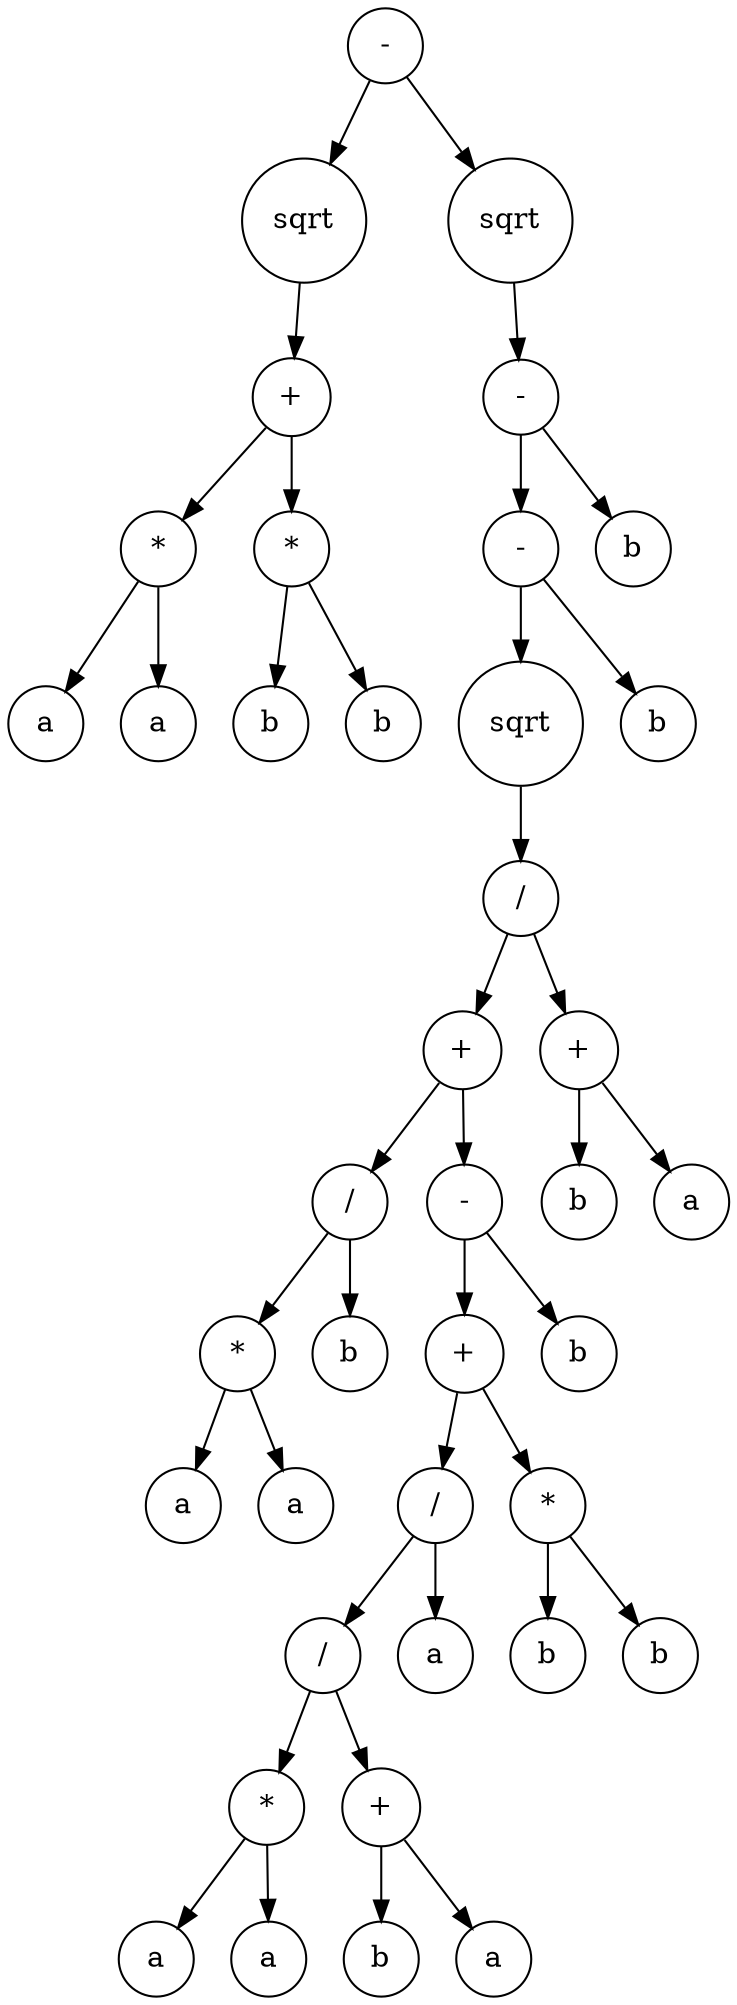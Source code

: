 digraph g {
graph [ordering=out];
node [shape=circle];
n[label = "-"];
n0[label = "sqrt"];
n00[label = "+"];
n000[label = "*"];
n0000[label = "a"];
n000 -> n0000;
n0001[label = "a"];
n000 -> n0001;
n00 -> n000;
n001[label = "*"];
n0010[label = "b"];
n001 -> n0010;
n0011[label = "b"];
n001 -> n0011;
n00 -> n001;
n0 -> n00;
n -> n0;
n1[label = "sqrt"];
n10[label = "-"];
n100[label = "-"];
n1000[label = "sqrt"];
n10000[label = "/"];
n100000[label = "+"];
n1000000[label = "/"];
n10000000[label = "*"];
n100000000[label = "a"];
n10000000 -> n100000000;
n100000001[label = "a"];
n10000000 -> n100000001;
n1000000 -> n10000000;
n10000001[label = "b"];
n1000000 -> n10000001;
n100000 -> n1000000;
n1000001[label = "-"];
n10000010[label = "+"];
n100000100[label = "/"];
n1000001000[label = "/"];
n10000010000[label = "*"];
n100000100000[label = "a"];
n10000010000 -> n100000100000;
n100000100001[label = "a"];
n10000010000 -> n100000100001;
n1000001000 -> n10000010000;
n10000010001[label = "+"];
n100000100010[label = "b"];
n10000010001 -> n100000100010;
n100000100011[label = "a"];
n10000010001 -> n100000100011;
n1000001000 -> n10000010001;
n100000100 -> n1000001000;
n1000001001[label = "a"];
n100000100 -> n1000001001;
n10000010 -> n100000100;
n100000101[label = "*"];
n1000001010[label = "b"];
n100000101 -> n1000001010;
n1000001011[label = "b"];
n100000101 -> n1000001011;
n10000010 -> n100000101;
n1000001 -> n10000010;
n10000011[label = "b"];
n1000001 -> n10000011;
n100000 -> n1000001;
n10000 -> n100000;
n100001[label = "+"];
n1000010[label = "b"];
n100001 -> n1000010;
n1000011[label = "a"];
n100001 -> n1000011;
n10000 -> n100001;
n1000 -> n10000;
n100 -> n1000;
n1001[label = "b"];
n100 -> n1001;
n10 -> n100;
n101[label = "b"];
n10 -> n101;
n1 -> n10;
n -> n1;
}

